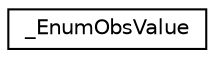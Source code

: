 digraph "Graphical Class Hierarchy"
{
  edge [fontname="Helvetica",fontsize="10",labelfontname="Helvetica",labelfontsize="10"];
  node [fontname="Helvetica",fontsize="10",shape=record];
  rankdir="LR";
  Node1 [label="_EnumObsValue",height=0.2,width=0.4,color="black", fillcolor="white", style="filled",URL="$struct___enum_obs_value.html"];
}
